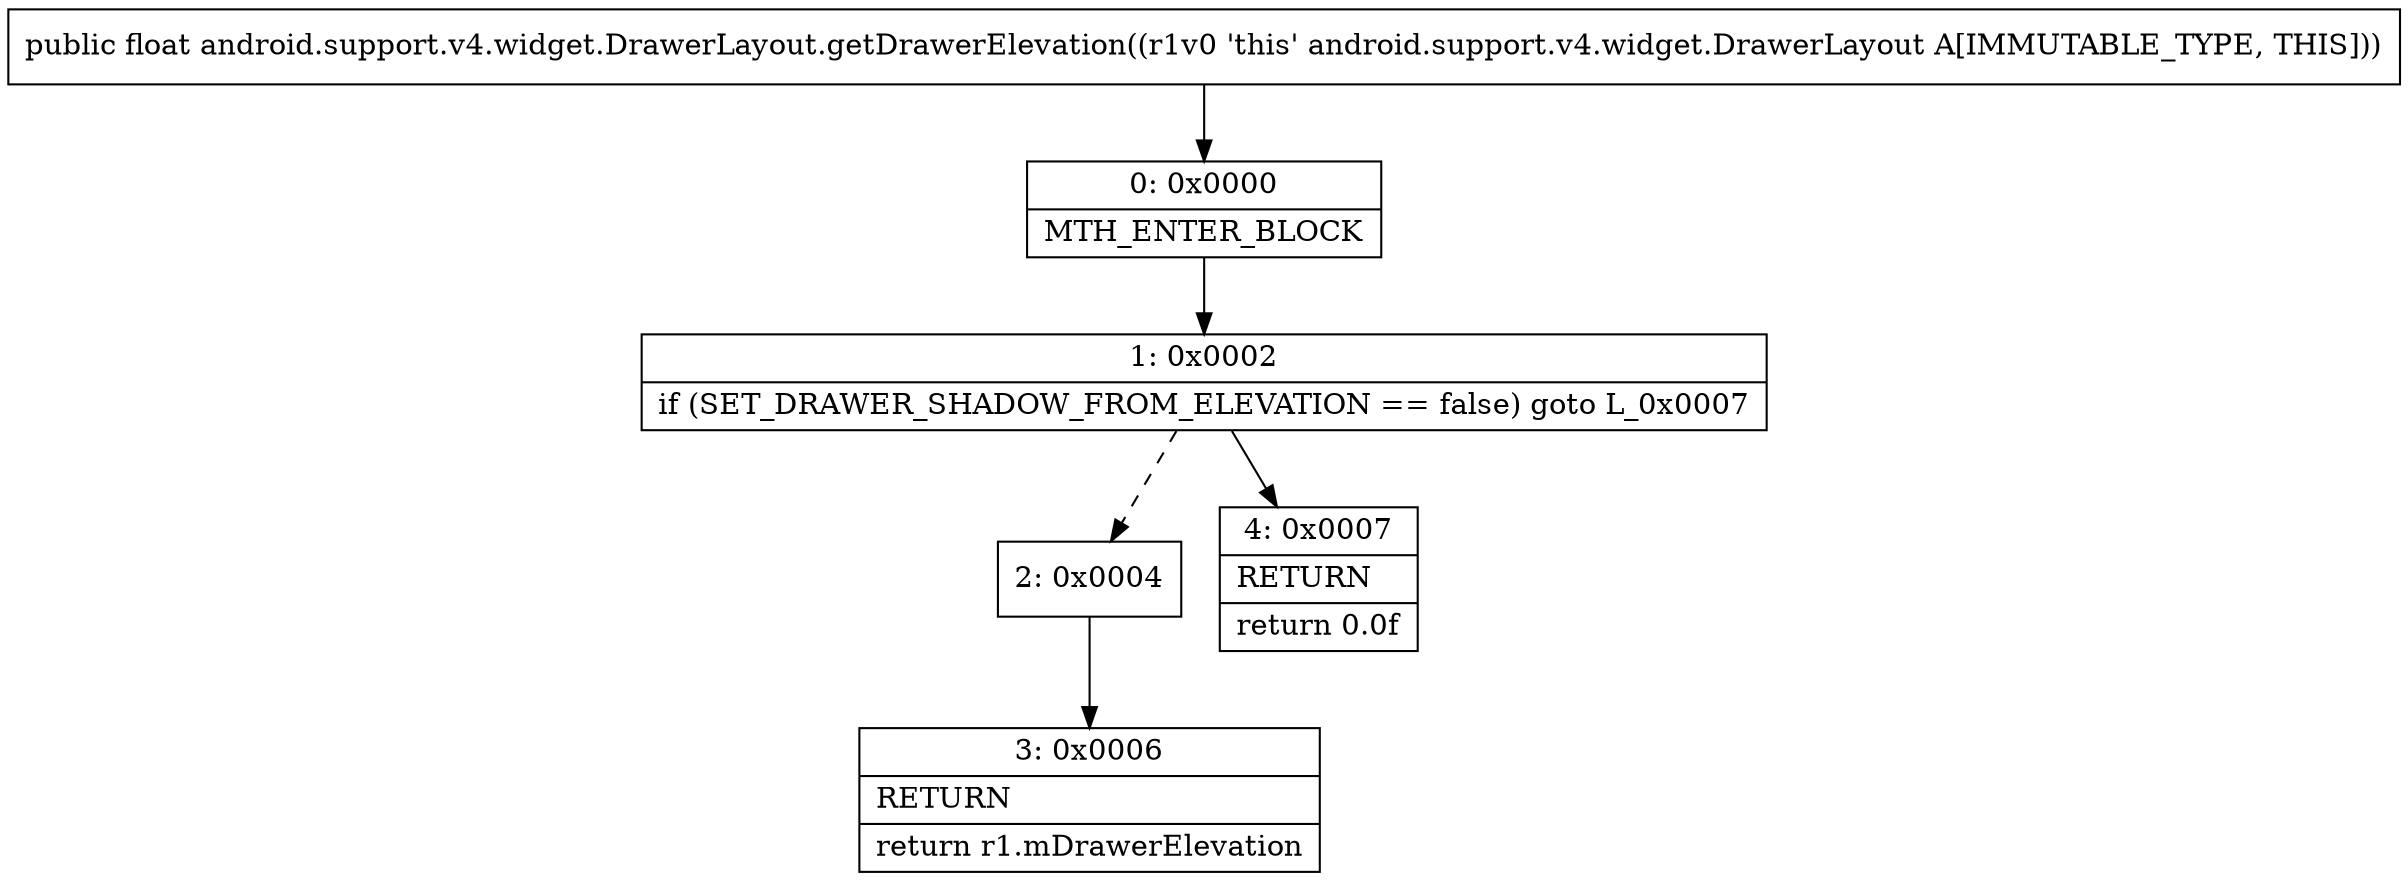 digraph "CFG forandroid.support.v4.widget.DrawerLayout.getDrawerElevation()F" {
Node_0 [shape=record,label="{0\:\ 0x0000|MTH_ENTER_BLOCK\l}"];
Node_1 [shape=record,label="{1\:\ 0x0002|if (SET_DRAWER_SHADOW_FROM_ELEVATION == false) goto L_0x0007\l}"];
Node_2 [shape=record,label="{2\:\ 0x0004}"];
Node_3 [shape=record,label="{3\:\ 0x0006|RETURN\l|return r1.mDrawerElevation\l}"];
Node_4 [shape=record,label="{4\:\ 0x0007|RETURN\l|return 0.0f\l}"];
MethodNode[shape=record,label="{public float android.support.v4.widget.DrawerLayout.getDrawerElevation((r1v0 'this' android.support.v4.widget.DrawerLayout A[IMMUTABLE_TYPE, THIS])) }"];
MethodNode -> Node_0;
Node_0 -> Node_1;
Node_1 -> Node_2[style=dashed];
Node_1 -> Node_4;
Node_2 -> Node_3;
}

